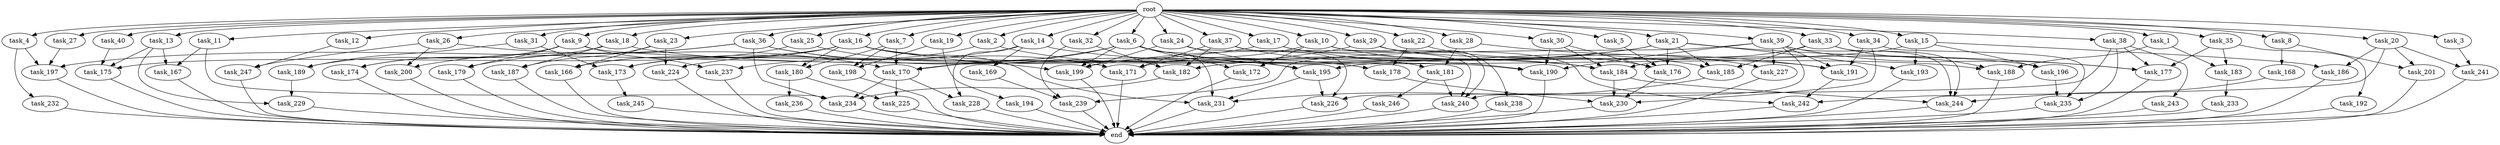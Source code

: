 digraph G {
  task_171 [size="2027224563.712000"];
  task_32 [size="1.024000"];
  task_191 [size="1881195675.648000"];
  task_247 [size="730144440.320000"];
  task_27 [size="1.024000"];
  task_4 [size="1.024000"];
  task_2 [size="1.024000"];
  task_13 [size="1.024000"];
  task_224 [size="584115552.256000"];
  task_186 [size="1099511627.776000"];
  task_177 [size="1692217114.624000"];
  task_168 [size="420906795.008000"];
  task_228 [size="858993459.200000"];
  task_245 [size="34359738.368000"];
  task_6 [size="1.024000"];
  task_9 [size="1.024000"];
  task_175 [size="987842478.080000"];
  task_179 [size="1554778161.152000"];
  task_189 [size="1005022347.264000"];
  task_188 [size="841813590.016000"];
  task_231 [size="2138893713.408000"];
  task_183 [size="773094113.280000"];
  task_242 [size="1546188226.560000"];
  task_14 [size="1.024000"];
  task_36 [size="1.024000"];
  task_16 [size="1.024000"];
  task_185 [size="661424963.584000"];
  task_243 [size="137438953.472000"];
  task_40 [size="1.024000"];
  task_170 [size="1640677507.072000"];
  task_15 [size="1.024000"];
  task_10 [size="1.024000"];
  task_173 [size="1554778161.152000"];
  task_29 [size="1.024000"];
  task_199 [size="970662608.896000"];
  task_240 [size="970662608.896000"];
  task_235 [size="979252543.488000"];
  task_167 [size="214748364.800000"];
  task_190 [size="2181843386.368000"];
  task_237 [size="730144440.320000"];
  task_26 [size="1.024000"];
  task_25 [size="1.024000"];
  task_31 [size="1.024000"];
  task_201 [size="970662608.896000"];
  end [size="0.000000"];
  task_227 [size="858993459.200000"];
  task_169 [size="549755813.888000"];
  task_192 [size="695784701.952000"];
  task_19 [size="1.024000"];
  task_180 [size="1391569403.904000"];
  task_18 [size="1.024000"];
  task_12 [size="1.024000"];
  task_230 [size="2448131358.720000"];
  task_33 [size="1.024000"];
  task_182 [size="1864015806.464000"];
  task_197 [size="1133871366.144000"];
  task_241 [size="1408749273.088000"];
  task_24 [size="1.024000"];
  task_229 [size="214748364.800000"];
  task_236 [size="549755813.888000"];
  task_246 [size="34359738.368000"];
  task_184 [size="1022202216.448000"];
  task_174 [size="1391569403.904000"];
  task_21 [size="1.024000"];
  task_37 [size="1.024000"];
  task_244 [size="2482491097.088000"];
  task_196 [size="764504178.688000"];
  task_187 [size="730144440.320000"];
  task_23 [size="1.024000"];
  task_176 [size="1503238553.600000"];
  root [size="0.000000"];
  task_5 [size="1.024000"];
  task_195 [size="1486058684.416000"];
  task_193 [size="858993459.200000"];
  task_11 [size="1.024000"];
  task_194 [size="77309411.328000"];
  task_234 [size="1614907703.296000"];
  task_200 [size="1554778161.152000"];
  task_3 [size="1.024000"];
  task_166 [size="1279900254.208000"];
  task_239 [size="1322849927.168000"];
  task_225 [size="858993459.200000"];
  task_39 [size="1.024000"];
  task_232 [size="137438953.472000"];
  task_22 [size="1.024000"];
  task_28 [size="1.024000"];
  task_7 [size="1.024000"];
  task_34 [size="1.024000"];
  task_233 [size="309237645.312000"];
  task_226 [size="1855425871.872000"];
  task_17 [size="1.024000"];
  task_198 [size="773094113.280000"];
  task_20 [size="1.024000"];
  task_178 [size="1666447310.848000"];
  task_1 [size="1.024000"];
  task_181 [size="249108103.168000"];
  task_172 [size="343597383.680000"];
  task_35 [size="1.024000"];
  task_30 [size="1.024000"];
  task_38 [size="1.024000"];
  task_238 [size="214748364.800000"];
  task_8 [size="1.024000"];

  task_171 -> end [size="1.000000"];
  task_32 -> task_182 [size="679477248.000000"];
  task_32 -> task_239 [size="679477248.000000"];
  task_191 -> task_242 [size="838860800.000000"];
  task_247 -> end [size="1.000000"];
  task_27 -> task_197 [size="838860800.000000"];
  task_4 -> task_232 [size="134217728.000000"];
  task_4 -> task_197 [size="134217728.000000"];
  task_2 -> task_224 [size="536870912.000000"];
  task_2 -> task_178 [size="536870912.000000"];
  task_13 -> task_175 [size="75497472.000000"];
  task_13 -> task_167 [size="75497472.000000"];
  task_13 -> task_229 [size="75497472.000000"];
  task_224 -> end [size="1.000000"];
  task_186 -> end [size="1.000000"];
  task_177 -> end [size="1.000000"];
  task_168 -> task_244 [size="838860800.000000"];
  task_228 -> end [size="1.000000"];
  task_245 -> end [size="1.000000"];
  task_6 -> task_231 [size="33554432.000000"];
  task_6 -> task_184 [size="33554432.000000"];
  task_6 -> task_199 [size="33554432.000000"];
  task_6 -> task_237 [size="33554432.000000"];
  task_6 -> task_172 [size="33554432.000000"];
  task_6 -> task_170 [size="33554432.000000"];
  task_6 -> task_181 [size="33554432.000000"];
  task_9 -> task_189 [size="679477248.000000"];
  task_9 -> task_237 [size="679477248.000000"];
  task_9 -> task_179 [size="679477248.000000"];
  task_9 -> task_174 [size="679477248.000000"];
  task_9 -> task_190 [size="679477248.000000"];
  task_175 -> end [size="1.000000"];
  task_179 -> end [size="1.000000"];
  task_189 -> task_229 [size="134217728.000000"];
  task_188 -> end [size="1.000000"];
  task_231 -> end [size="1.000000"];
  task_183 -> task_233 [size="301989888.000000"];
  task_242 -> end [size="1.000000"];
  task_14 -> task_169 [size="536870912.000000"];
  task_14 -> task_173 [size="536870912.000000"];
  task_14 -> task_188 [size="536870912.000000"];
  task_14 -> task_228 [size="536870912.000000"];
  task_36 -> task_200 [size="838860800.000000"];
  task_36 -> task_195 [size="838860800.000000"];
  task_36 -> task_234 [size="838860800.000000"];
  task_36 -> task_171 [size="838860800.000000"];
  task_36 -> task_179 [size="838860800.000000"];
  task_16 -> task_231 [size="679477248.000000"];
  task_16 -> task_173 [size="679477248.000000"];
  task_16 -> task_191 [size="679477248.000000"];
  task_16 -> task_175 [size="679477248.000000"];
  task_16 -> task_180 [size="679477248.000000"];
  task_16 -> task_166 [size="679477248.000000"];
  task_16 -> task_178 [size="679477248.000000"];
  task_185 -> task_231 [size="536870912.000000"];
  task_243 -> end [size="1.000000"];
  task_40 -> task_175 [size="209715200.000000"];
  task_170 -> task_228 [size="301989888.000000"];
  task_170 -> task_234 [size="301989888.000000"];
  task_170 -> task_225 [size="301989888.000000"];
  task_15 -> task_195 [size="536870912.000000"];
  task_15 -> task_186 [size="536870912.000000"];
  task_15 -> task_193 [size="536870912.000000"];
  task_15 -> task_196 [size="536870912.000000"];
  task_10 -> task_227 [size="301989888.000000"];
  task_10 -> task_240 [size="301989888.000000"];
  task_10 -> task_172 [size="301989888.000000"];
  task_10 -> task_171 [size="301989888.000000"];
  task_173 -> task_245 [size="33554432.000000"];
  task_29 -> task_238 [size="209715200.000000"];
  task_29 -> task_170 [size="209715200.000000"];
  task_29 -> task_196 [size="209715200.000000"];
  task_199 -> end [size="1.000000"];
  task_240 -> end [size="1.000000"];
  task_235 -> end [size="1.000000"];
  task_167 -> end [size="1.000000"];
  task_190 -> end [size="1.000000"];
  task_237 -> end [size="1.000000"];
  task_26 -> task_200 [size="679477248.000000"];
  task_26 -> task_247 [size="679477248.000000"];
  task_26 -> task_170 [size="679477248.000000"];
  task_25 -> task_199 [size="536870912.000000"];
  task_25 -> task_166 [size="536870912.000000"];
  task_31 -> task_189 [size="301989888.000000"];
  task_31 -> task_173 [size="301989888.000000"];
  task_201 -> end [size="1.000000"];
  task_227 -> end [size="1.000000"];
  task_169 -> task_239 [size="75497472.000000"];
  task_192 -> end [size="1.000000"];
  task_19 -> task_194 [size="75497472.000000"];
  task_19 -> task_198 [size="75497472.000000"];
  task_180 -> task_225 [size="536870912.000000"];
  task_180 -> task_236 [size="536870912.000000"];
  task_18 -> task_187 [size="679477248.000000"];
  task_18 -> task_184 [size="679477248.000000"];
  task_18 -> task_174 [size="679477248.000000"];
  task_12 -> task_247 [size="33554432.000000"];
  task_230 -> end [size="1.000000"];
  task_33 -> task_185 [size="209715200.000000"];
  task_33 -> task_184 [size="209715200.000000"];
  task_33 -> task_244 [size="209715200.000000"];
  task_33 -> task_188 [size="209715200.000000"];
  task_182 -> task_234 [size="301989888.000000"];
  task_197 -> end [size="1.000000"];
  task_241 -> end [size="1.000000"];
  task_24 -> task_240 [size="75497472.000000"];
  task_24 -> task_195 [size="75497472.000000"];
  task_24 -> task_199 [size="75497472.000000"];
  task_229 -> end [size="1.000000"];
  task_236 -> end [size="1.000000"];
  task_246 -> end [size="1.000000"];
  task_184 -> task_230 [size="838860800.000000"];
  task_184 -> task_244 [size="838860800.000000"];
  task_174 -> end [size="1.000000"];
  task_21 -> task_185 [size="301989888.000000"];
  task_21 -> task_199 [size="301989888.000000"];
  task_21 -> task_182 [size="301989888.000000"];
  task_21 -> task_193 [size="301989888.000000"];
  task_21 -> task_176 [size="301989888.000000"];
  task_21 -> task_177 [size="301989888.000000"];
  task_37 -> task_190 [size="838860800.000000"];
  task_37 -> task_182 [size="838860800.000000"];
  task_37 -> task_171 [size="838860800.000000"];
  task_37 -> task_226 [size="838860800.000000"];
  task_244 -> end [size="1.000000"];
  task_196 -> task_235 [size="411041792.000000"];
  task_187 -> end [size="1.000000"];
  task_23 -> task_187 [size="33554432.000000"];
  task_23 -> task_224 [size="33554432.000000"];
  task_23 -> task_166 [size="33554432.000000"];
  task_176 -> task_230 [size="301989888.000000"];
  root -> task_12 [size="1.000000"];
  root -> task_36 [size="1.000000"];
  root -> task_16 [size="1.000000"];
  root -> task_9 [size="1.000000"];
  root -> task_39 [size="1.000000"];
  root -> task_11 [size="1.000000"];
  root -> task_22 [size="1.000000"];
  root -> task_7 [size="1.000000"];
  root -> task_33 [size="1.000000"];
  root -> task_28 [size="1.000000"];
  root -> task_4 [size="1.000000"];
  root -> task_34 [size="1.000000"];
  root -> task_2 [size="1.000000"];
  root -> task_15 [size="1.000000"];
  root -> task_10 [size="1.000000"];
  root -> task_29 [size="1.000000"];
  root -> task_21 [size="1.000000"];
  root -> task_17 [size="1.000000"];
  root -> task_18 [size="1.000000"];
  root -> task_27 [size="1.000000"];
  root -> task_20 [size="1.000000"];
  root -> task_23 [size="1.000000"];
  root -> task_6 [size="1.000000"];
  root -> task_32 [size="1.000000"];
  root -> task_5 [size="1.000000"];
  root -> task_37 [size="1.000000"];
  root -> task_26 [size="1.000000"];
  root -> task_25 [size="1.000000"];
  root -> task_8 [size="1.000000"];
  root -> task_35 [size="1.000000"];
  root -> task_13 [size="1.000000"];
  root -> task_30 [size="1.000000"];
  root -> task_19 [size="1.000000"];
  root -> task_1 [size="1.000000"];
  root -> task_40 [size="1.000000"];
  root -> task_38 [size="1.000000"];
  root -> task_24 [size="1.000000"];
  root -> task_3 [size="1.000000"];
  root -> task_31 [size="1.000000"];
  root -> task_14 [size="1.000000"];
  task_5 -> task_176 [size="679477248.000000"];
  task_195 -> task_231 [size="838860800.000000"];
  task_195 -> task_226 [size="838860800.000000"];
  task_193 -> end [size="1.000000"];
  task_11 -> task_167 [size="134217728.000000"];
  task_11 -> task_234 [size="134217728.000000"];
  task_194 -> end [size="1.000000"];
  task_234 -> end [size="1.000000"];
  task_200 -> end [size="1.000000"];
  task_3 -> task_241 [size="838860800.000000"];
  task_166 -> end [size="1.000000"];
  task_239 -> end [size="1.000000"];
  task_225 -> end [size="1.000000"];
  task_39 -> task_240 [size="536870912.000000"];
  task_39 -> task_239 [size="536870912.000000"];
  task_39 -> task_190 [size="536870912.000000"];
  task_39 -> task_227 [size="536870912.000000"];
  task_39 -> task_191 [size="536870912.000000"];
  task_39 -> task_244 [size="536870912.000000"];
  task_39 -> task_177 [size="536870912.000000"];
  task_232 -> end [size="1.000000"];
  task_22 -> task_176 [size="411041792.000000"];
  task_22 -> task_178 [size="411041792.000000"];
  task_28 -> task_181 [size="209715200.000000"];
  task_28 -> task_191 [size="209715200.000000"];
  task_7 -> task_198 [size="679477248.000000"];
  task_7 -> task_180 [size="679477248.000000"];
  task_7 -> task_170 [size="679477248.000000"];
  task_34 -> task_230 [size="411041792.000000"];
  task_34 -> task_235 [size="411041792.000000"];
  task_34 -> task_191 [size="411041792.000000"];
  task_233 -> end [size="1.000000"];
  task_226 -> end [size="1.000000"];
  task_17 -> task_242 [size="134217728.000000"];
  task_17 -> task_185 [size="134217728.000000"];
  task_17 -> task_197 [size="134217728.000000"];
  task_198 -> end [size="1.000000"];
  task_20 -> task_186 [size="536870912.000000"];
  task_20 -> task_242 [size="536870912.000000"];
  task_20 -> task_201 [size="536870912.000000"];
  task_20 -> task_241 [size="536870912.000000"];
  task_178 -> task_230 [size="838860800.000000"];
  task_1 -> task_183 [size="75497472.000000"];
  task_1 -> task_188 [size="75497472.000000"];
  task_181 -> task_240 [size="33554432.000000"];
  task_181 -> task_246 [size="33554432.000000"];
  task_172 -> end [size="1.000000"];
  task_35 -> task_192 [size="679477248.000000"];
  task_35 -> task_183 [size="679477248.000000"];
  task_35 -> task_177 [size="679477248.000000"];
  task_30 -> task_176 [size="75497472.000000"];
  task_30 -> task_184 [size="75497472.000000"];
  task_30 -> task_190 [size="75497472.000000"];
  task_38 -> task_243 [size="134217728.000000"];
  task_38 -> task_235 [size="134217728.000000"];
  task_38 -> task_177 [size="134217728.000000"];
  task_38 -> task_226 [size="134217728.000000"];
  task_238 -> end [size="1.000000"];
  task_8 -> task_201 [size="411041792.000000"];
  task_8 -> task_168 [size="411041792.000000"];
}
